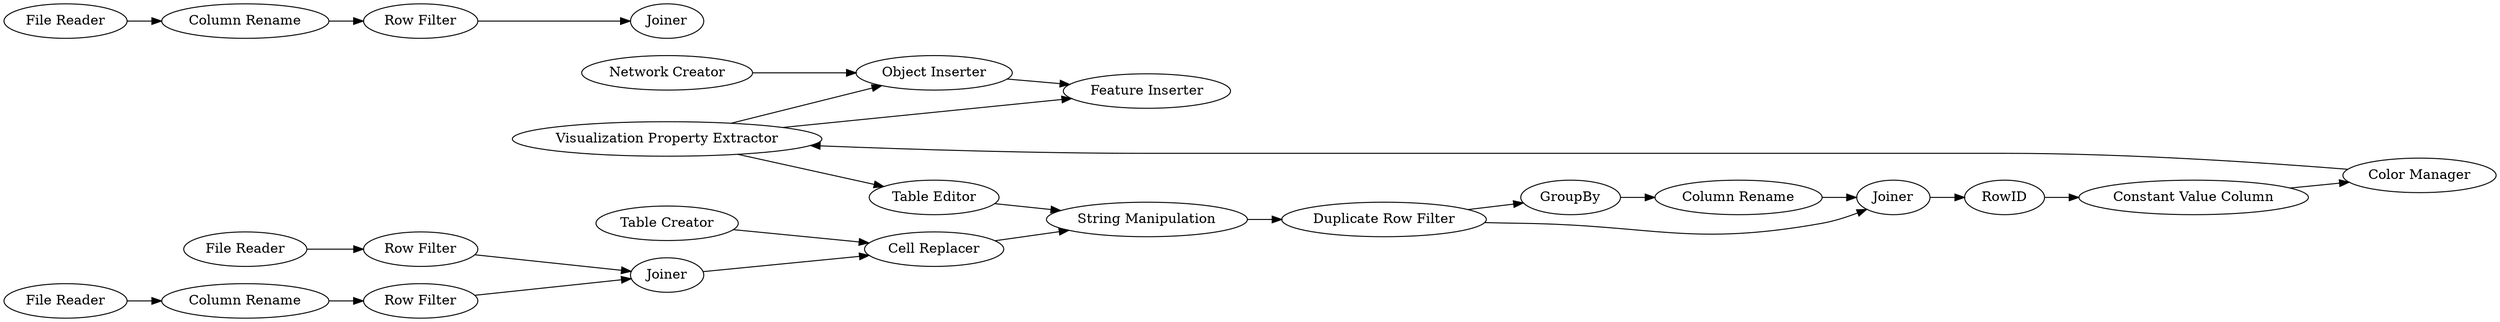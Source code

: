 digraph {
	629 [label="Network Creator"]
	643 [label=Joiner]
	644 [label="Row Filter"]
	656 [label="Table Editor"]
	666 [label="Column Rename"]
	667 [label="File Reader"]
	668 [label="Row Filter"]
	669 [label="File Reader"]
	675 [label="Row Filter"]
	681 [label="Visualization Property Extractor"]
	682 [label="Color Manager"]
	663 [label=GroupBy]
	674 [label=Joiner]
	675 [label="String Manipulation"]
	676 [label=RowID]
	678 [label="Duplicate Row Filter"]
	683 [label="Column Rename"]
	687 [label="Constant Value Column"]
	688 [label="Table Creator"]
	690 [label="Cell Replacer"]
	700 [label="Object Inserter"]
	701 [label="Feature Inserter"]
	702 [label=Joiner]
	703 [label="Column Rename"]
	704 [label="Row Filter"]
	705 [label="File Reader"]
	663 -> 683
	674 -> 676
	675 -> 678
	676 -> 687
	678 -> 663
	678 -> 674
	683 -> 674
	688 -> 690
	690 -> 675
	629 -> 700
	644 -> 702
	656 -> 675
	666 -> 668
	667 -> 666
	668 -> 643
	669 -> 644
	681 -> 701
	681 -> 700
	681 -> 656
	682 -> 681
	687 -> 682
	700 -> 701
	702 -> 690
	703 -> 704
	704 -> 702
	705 -> 703
	rankdir=LR
}
